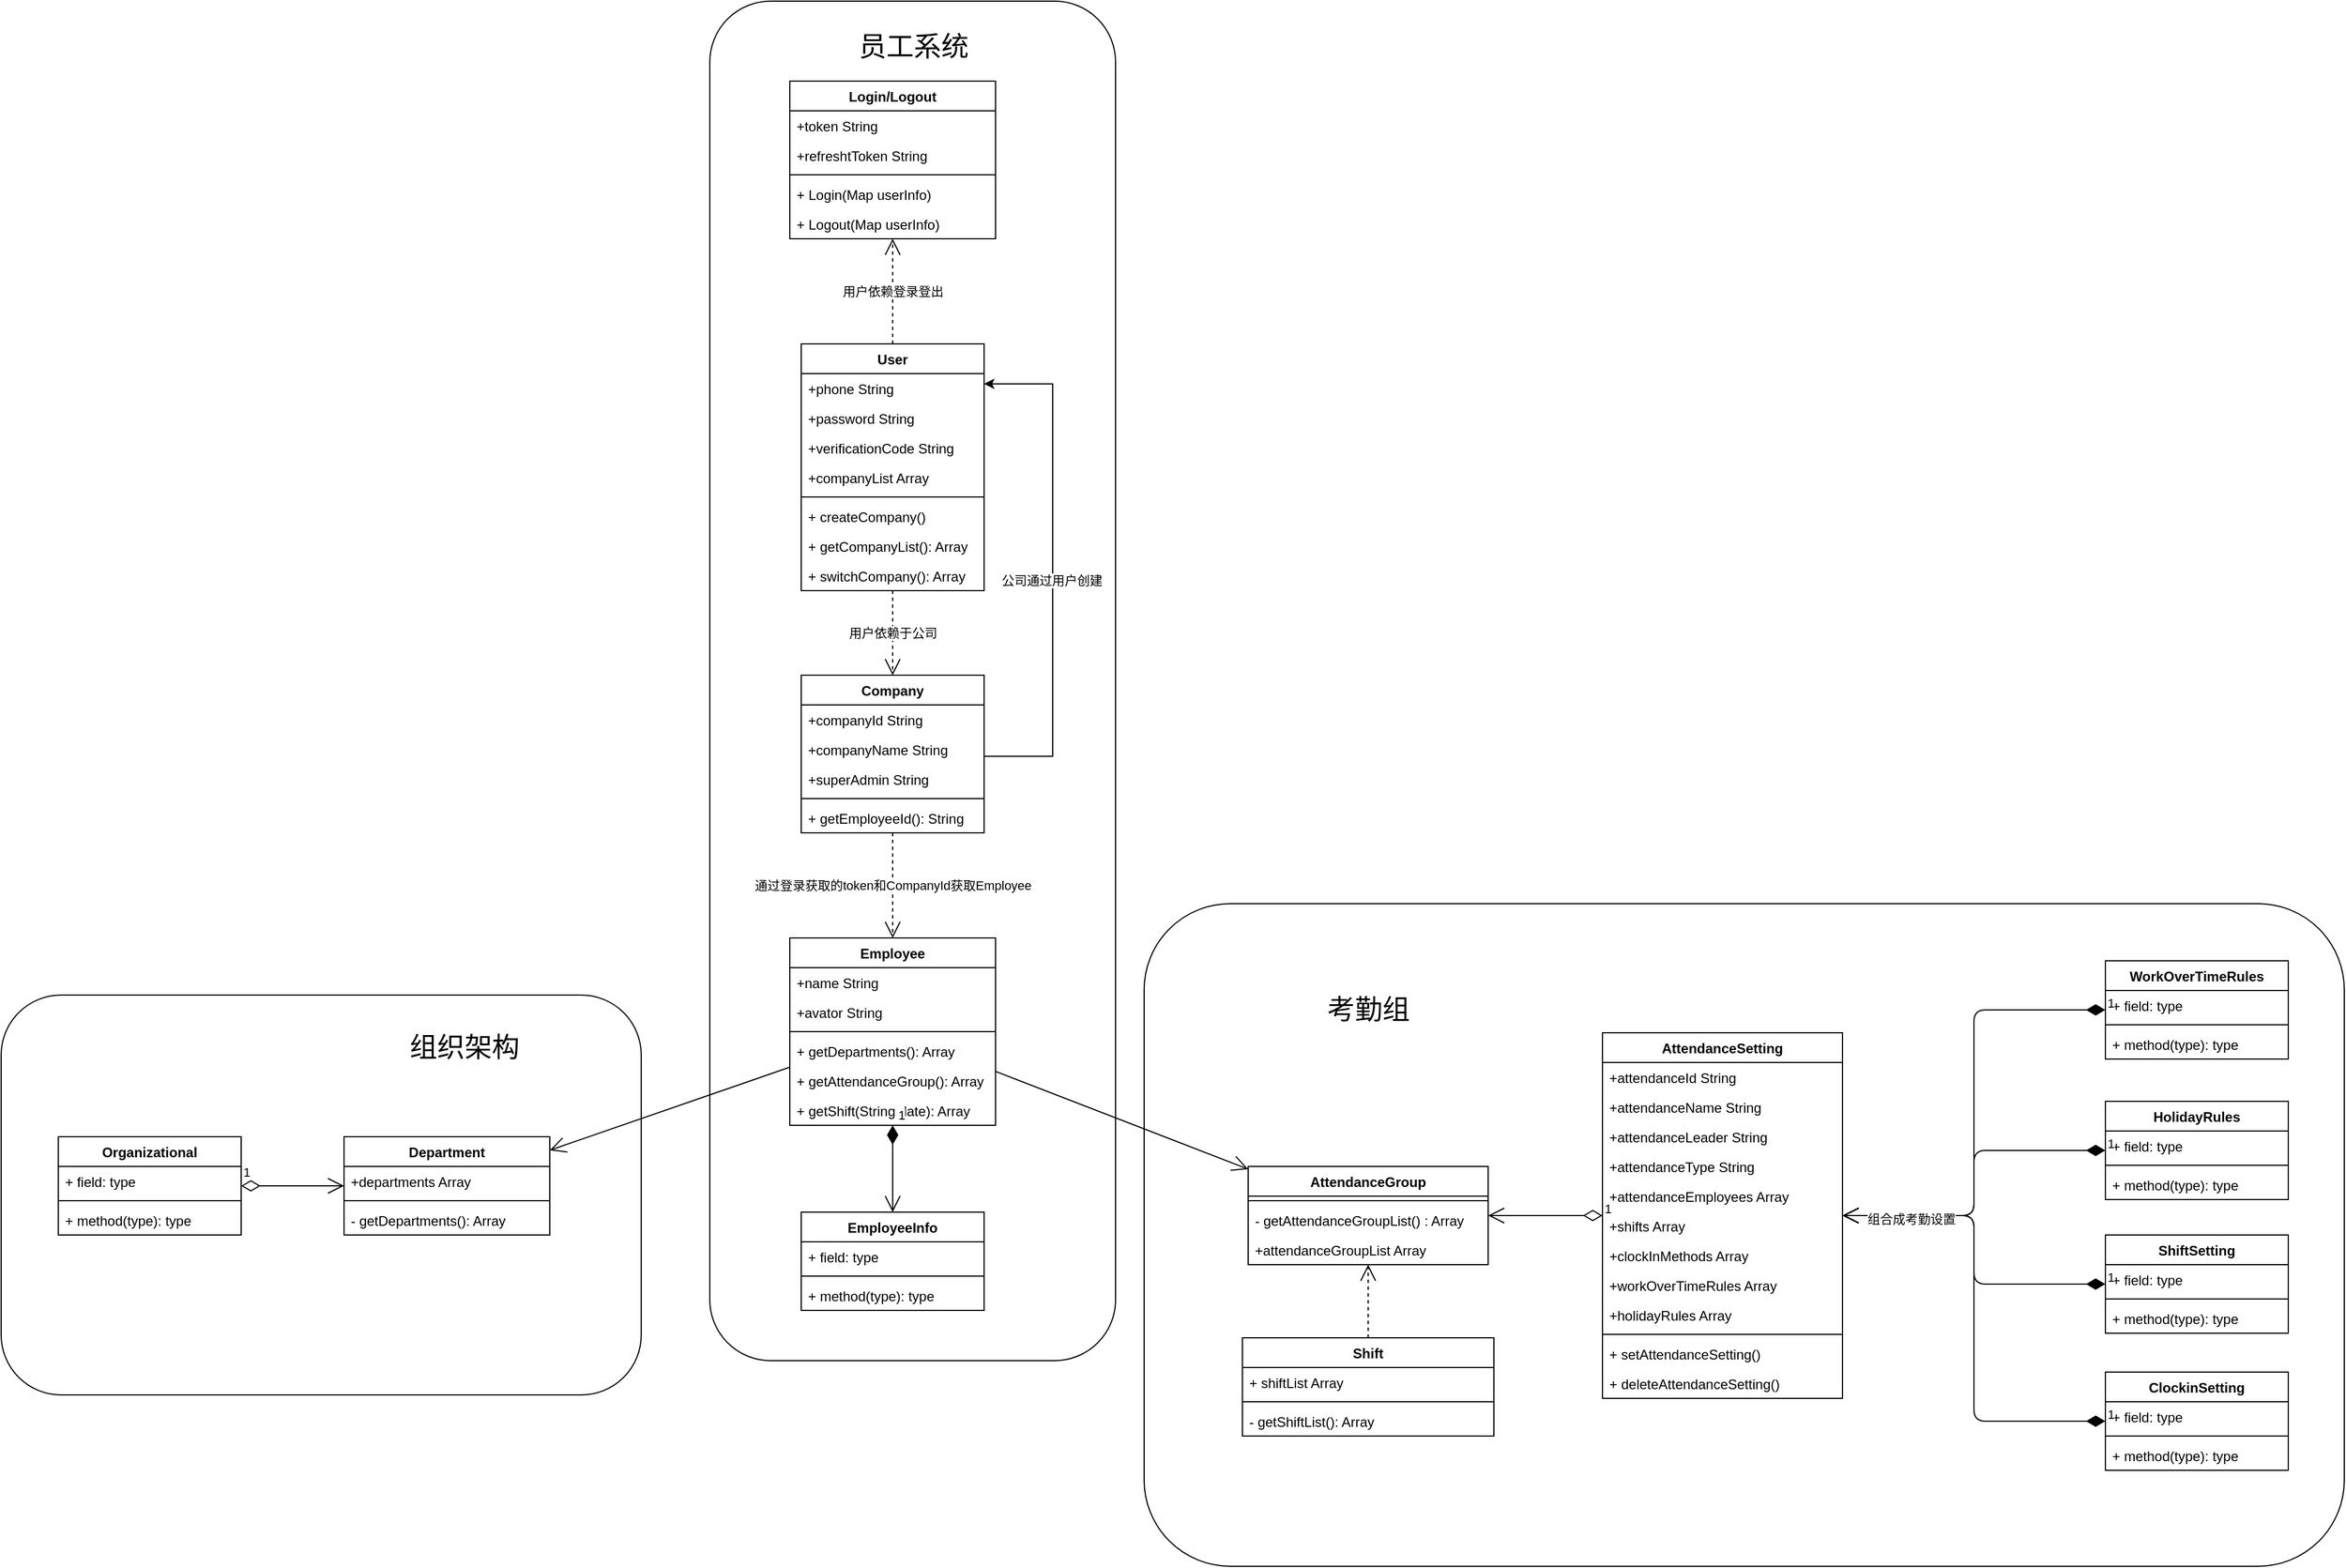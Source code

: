 <mxfile version="14.1.8" type="github">
  <diagram id="C5RBs43oDa-KdzZeNtuy" name="Page-1">
    <mxGraphModel dx="3231" dy="2169" grid="1" gridSize="10" guides="1" tooltips="1" connect="1" arrows="1" fold="1" page="1" pageScale="1" pageWidth="827" pageHeight="1169" math="0" shadow="0">
      <root>
        <mxCell id="WIyWlLk6GJQsqaUBKTNV-0" />
        <mxCell id="WIyWlLk6GJQsqaUBKTNV-1" parent="WIyWlLk6GJQsqaUBKTNV-0" />
        <mxCell id="EBC1OkmNMQeZMpwapAaB-115" value="" style="rounded=1;whiteSpace=wrap;html=1;" vertex="1" parent="WIyWlLk6GJQsqaUBKTNV-1">
          <mxGeometry x="-1130" y="830" width="560" height="350" as="geometry" />
        </mxCell>
        <mxCell id="EBC1OkmNMQeZMpwapAaB-113" value="" style="rounded=1;whiteSpace=wrap;html=1;arcSize=13;" vertex="1" parent="WIyWlLk6GJQsqaUBKTNV-1">
          <mxGeometry x="-130" y="750" width="1050" height="580" as="geometry" />
        </mxCell>
        <mxCell id="EBC1OkmNMQeZMpwapAaB-111" value="" style="rounded=1;whiteSpace=wrap;html=1;" vertex="1" parent="WIyWlLk6GJQsqaUBKTNV-1">
          <mxGeometry x="-510" y="-40" width="355" height="1190" as="geometry" />
        </mxCell>
        <mxCell id="1LQrtnT1c_7ssDxTaVGr-23" value="Employee" style="swimlane;fontStyle=1;align=center;verticalAlign=top;childLayout=stackLayout;horizontal=1;startSize=26;horizontalStack=0;resizeParent=1;resizeParentMax=0;resizeLast=0;collapsible=1;marginBottom=0;" parent="WIyWlLk6GJQsqaUBKTNV-1" vertex="1">
          <mxGeometry x="-440" y="780" width="180" height="164" as="geometry" />
        </mxCell>
        <mxCell id="1LQrtnT1c_7ssDxTaVGr-24" value="+name String&#xa;" style="text;strokeColor=none;fillColor=none;align=left;verticalAlign=top;spacingLeft=4;spacingRight=4;overflow=hidden;rotatable=0;points=[[0,0.5],[1,0.5]];portConstraint=eastwest;" parent="1LQrtnT1c_7ssDxTaVGr-23" vertex="1">
          <mxGeometry y="26" width="180" height="26" as="geometry" />
        </mxCell>
        <mxCell id="1LQrtnT1c_7ssDxTaVGr-31" value="+avator String&#xa;" style="text;strokeColor=none;fillColor=none;align=left;verticalAlign=top;spacingLeft=4;spacingRight=4;overflow=hidden;rotatable=0;points=[[0,0.5],[1,0.5]];portConstraint=eastwest;" parent="1LQrtnT1c_7ssDxTaVGr-23" vertex="1">
          <mxGeometry y="52" width="180" height="26" as="geometry" />
        </mxCell>
        <mxCell id="1LQrtnT1c_7ssDxTaVGr-25" value="" style="line;strokeWidth=1;fillColor=none;align=left;verticalAlign=middle;spacingTop=-1;spacingLeft=3;spacingRight=3;rotatable=0;labelPosition=right;points=[];portConstraint=eastwest;" parent="1LQrtnT1c_7ssDxTaVGr-23" vertex="1">
          <mxGeometry y="78" width="180" height="8" as="geometry" />
        </mxCell>
        <mxCell id="1LQrtnT1c_7ssDxTaVGr-26" value="+ getDepartments(): Array" style="text;strokeColor=none;fillColor=none;align=left;verticalAlign=top;spacingLeft=4;spacingRight=4;overflow=hidden;rotatable=0;points=[[0,0.5],[1,0.5]];portConstraint=eastwest;" parent="1LQrtnT1c_7ssDxTaVGr-23" vertex="1">
          <mxGeometry y="86" width="180" height="26" as="geometry" />
        </mxCell>
        <mxCell id="1LQrtnT1c_7ssDxTaVGr-37" value="+ getAttendanceGroup(): Array" style="text;strokeColor=none;fillColor=none;align=left;verticalAlign=top;spacingLeft=4;spacingRight=4;overflow=hidden;rotatable=0;points=[[0,0.5],[1,0.5]];portConstraint=eastwest;" parent="1LQrtnT1c_7ssDxTaVGr-23" vertex="1">
          <mxGeometry y="112" width="180" height="26" as="geometry" />
        </mxCell>
        <mxCell id="1LQrtnT1c_7ssDxTaVGr-36" value="+ getShift(String date): Array" style="text;strokeColor=none;fillColor=none;align=left;verticalAlign=top;spacingLeft=4;spacingRight=4;overflow=hidden;rotatable=0;points=[[0,0.5],[1,0.5]];portConstraint=eastwest;" parent="1LQrtnT1c_7ssDxTaVGr-23" vertex="1">
          <mxGeometry y="138" width="180" height="26" as="geometry" />
        </mxCell>
        <mxCell id="1LQrtnT1c_7ssDxTaVGr-39" value="Department" style="swimlane;fontStyle=1;align=center;verticalAlign=top;childLayout=stackLayout;horizontal=1;startSize=26;horizontalStack=0;resizeParent=1;resizeParentMax=0;resizeLast=0;collapsible=1;marginBottom=0;" parent="WIyWlLk6GJQsqaUBKTNV-1" vertex="1">
          <mxGeometry x="-830" y="954" width="180" height="86" as="geometry" />
        </mxCell>
        <mxCell id="1LQrtnT1c_7ssDxTaVGr-40" value="+departments Array" style="text;strokeColor=none;fillColor=none;align=left;verticalAlign=top;spacingLeft=4;spacingRight=4;overflow=hidden;rotatable=0;points=[[0,0.5],[1,0.5]];portConstraint=eastwest;" parent="1LQrtnT1c_7ssDxTaVGr-39" vertex="1">
          <mxGeometry y="26" width="180" height="26" as="geometry" />
        </mxCell>
        <mxCell id="1LQrtnT1c_7ssDxTaVGr-41" value="" style="line;strokeWidth=1;fillColor=none;align=left;verticalAlign=middle;spacingTop=-1;spacingLeft=3;spacingRight=3;rotatable=0;labelPosition=right;points=[];portConstraint=eastwest;" parent="1LQrtnT1c_7ssDxTaVGr-39" vertex="1">
          <mxGeometry y="52" width="180" height="8" as="geometry" />
        </mxCell>
        <mxCell id="1LQrtnT1c_7ssDxTaVGr-42" value="- getDepartments(): Array" style="text;strokeColor=none;fillColor=none;align=left;verticalAlign=top;spacingLeft=4;spacingRight=4;overflow=hidden;rotatable=0;points=[[0,0.5],[1,0.5]];portConstraint=eastwest;" parent="1LQrtnT1c_7ssDxTaVGr-39" vertex="1">
          <mxGeometry y="60" width="180" height="26" as="geometry" />
        </mxCell>
        <mxCell id="1LQrtnT1c_7ssDxTaVGr-57" value="" style="endArrow=open;endFill=1;endSize=12;html=1;" parent="WIyWlLk6GJQsqaUBKTNV-1" source="1LQrtnT1c_7ssDxTaVGr-23" target="1LQrtnT1c_7ssDxTaVGr-39" edge="1">
          <mxGeometry width="160" relative="1" as="geometry">
            <mxPoint x="-610" y="958" as="sourcePoint" />
            <mxPoint x="-450" y="958" as="targetPoint" />
          </mxGeometry>
        </mxCell>
        <mxCell id="1LQrtnT1c_7ssDxTaVGr-63" value="AttendanceGroup" style="swimlane;fontStyle=1;align=center;verticalAlign=top;childLayout=stackLayout;horizontal=1;startSize=26;horizontalStack=0;resizeParent=1;resizeParentMax=0;resizeLast=0;collapsible=1;marginBottom=0;" parent="WIyWlLk6GJQsqaUBKTNV-1" vertex="1">
          <mxGeometry x="-39" y="980" width="210" height="86" as="geometry" />
        </mxCell>
        <mxCell id="1LQrtnT1c_7ssDxTaVGr-65" value="" style="line;strokeWidth=1;fillColor=none;align=left;verticalAlign=middle;spacingTop=-1;spacingLeft=3;spacingRight=3;rotatable=0;labelPosition=right;points=[];portConstraint=eastwest;" parent="1LQrtnT1c_7ssDxTaVGr-63" vertex="1">
          <mxGeometry y="26" width="210" height="8" as="geometry" />
        </mxCell>
        <mxCell id="1LQrtnT1c_7ssDxTaVGr-66" value="- getAttendanceGroupList() : Array" style="text;strokeColor=none;fillColor=none;align=left;verticalAlign=top;spacingLeft=4;spacingRight=4;overflow=hidden;rotatable=0;points=[[0,0.5],[1,0.5]];portConstraint=eastwest;" parent="1LQrtnT1c_7ssDxTaVGr-63" vertex="1">
          <mxGeometry y="34" width="210" height="26" as="geometry" />
        </mxCell>
        <mxCell id="1LQrtnT1c_7ssDxTaVGr-69" value="+attendanceGroupList Array" style="text;strokeColor=none;fillColor=none;align=left;verticalAlign=top;spacingLeft=4;spacingRight=4;overflow=hidden;rotatable=0;points=[[0,0.5],[1,0.5]];portConstraint=eastwest;" parent="1LQrtnT1c_7ssDxTaVGr-63" vertex="1">
          <mxGeometry y="60" width="210" height="26" as="geometry" />
        </mxCell>
        <mxCell id="1LQrtnT1c_7ssDxTaVGr-67" value="" style="endArrow=open;endFill=1;endSize=12;html=1;" parent="WIyWlLk6GJQsqaUBKTNV-1" source="1LQrtnT1c_7ssDxTaVGr-23" target="1LQrtnT1c_7ssDxTaVGr-63" edge="1">
          <mxGeometry width="160" relative="1" as="geometry">
            <mxPoint x="-280" y="938" as="sourcePoint" />
            <mxPoint x="-120" y="938" as="targetPoint" />
          </mxGeometry>
        </mxCell>
        <mxCell id="1LQrtnT1c_7ssDxTaVGr-71" value="Shift" style="swimlane;fontStyle=1;align=center;verticalAlign=top;childLayout=stackLayout;horizontal=1;startSize=26;horizontalStack=0;resizeParent=1;resizeParentMax=0;resizeLast=0;collapsible=1;marginBottom=0;" parent="WIyWlLk6GJQsqaUBKTNV-1" vertex="1">
          <mxGeometry x="-44" y="1130" width="220" height="86" as="geometry" />
        </mxCell>
        <mxCell id="1LQrtnT1c_7ssDxTaVGr-72" value="+ shiftList Array" style="text;strokeColor=none;fillColor=none;align=left;verticalAlign=top;spacingLeft=4;spacingRight=4;overflow=hidden;rotatable=0;points=[[0,0.5],[1,0.5]];portConstraint=eastwest;" parent="1LQrtnT1c_7ssDxTaVGr-71" vertex="1">
          <mxGeometry y="26" width="220" height="26" as="geometry" />
        </mxCell>
        <mxCell id="1LQrtnT1c_7ssDxTaVGr-73" value="" style="line;strokeWidth=1;fillColor=none;align=left;verticalAlign=middle;spacingTop=-1;spacingLeft=3;spacingRight=3;rotatable=0;labelPosition=right;points=[];portConstraint=eastwest;" parent="1LQrtnT1c_7ssDxTaVGr-71" vertex="1">
          <mxGeometry y="52" width="220" height="8" as="geometry" />
        </mxCell>
        <mxCell id="1LQrtnT1c_7ssDxTaVGr-74" value="- getShiftList(): Array" style="text;strokeColor=none;fillColor=none;align=left;verticalAlign=top;spacingLeft=4;spacingRight=4;overflow=hidden;rotatable=0;points=[[0,0.5],[1,0.5]];portConstraint=eastwest;" parent="1LQrtnT1c_7ssDxTaVGr-71" vertex="1">
          <mxGeometry y="60" width="220" height="26" as="geometry" />
        </mxCell>
        <mxCell id="1LQrtnT1c_7ssDxTaVGr-75" value="" style="endArrow=open;endSize=12;dashed=1;html=1;" parent="WIyWlLk6GJQsqaUBKTNV-1" source="1LQrtnT1c_7ssDxTaVGr-71" target="1LQrtnT1c_7ssDxTaVGr-63" edge="1">
          <mxGeometry width="160" relative="1" as="geometry">
            <mxPoint x="-309" y="1168" as="sourcePoint" />
            <mxPoint x="-149" y="1168" as="targetPoint" />
          </mxGeometry>
        </mxCell>
        <mxCell id="EBC1OkmNMQeZMpwapAaB-0" value="Company" style="swimlane;fontStyle=1;align=center;verticalAlign=top;childLayout=stackLayout;horizontal=1;startSize=26;horizontalStack=0;resizeParent=1;resizeParentMax=0;resizeLast=0;collapsible=1;marginBottom=0;" vertex="1" parent="WIyWlLk6GJQsqaUBKTNV-1">
          <mxGeometry x="-430" y="550" width="160" height="138" as="geometry" />
        </mxCell>
        <mxCell id="EBC1OkmNMQeZMpwapAaB-6" value="+companyId String" style="text;strokeColor=none;fillColor=none;align=left;verticalAlign=top;spacingLeft=4;spacingRight=4;overflow=hidden;rotatable=0;points=[[0,0.5],[1,0.5]];portConstraint=eastwest;" vertex="1" parent="EBC1OkmNMQeZMpwapAaB-0">
          <mxGeometry y="26" width="160" height="26" as="geometry" />
        </mxCell>
        <mxCell id="EBC1OkmNMQeZMpwapAaB-1" value="+companyName String" style="text;strokeColor=none;fillColor=none;align=left;verticalAlign=top;spacingLeft=4;spacingRight=4;overflow=hidden;rotatable=0;points=[[0,0.5],[1,0.5]];portConstraint=eastwest;" vertex="1" parent="EBC1OkmNMQeZMpwapAaB-0">
          <mxGeometry y="52" width="160" height="26" as="geometry" />
        </mxCell>
        <mxCell id="EBC1OkmNMQeZMpwapAaB-4" value="+superAdmin String" style="text;strokeColor=none;fillColor=none;align=left;verticalAlign=top;spacingLeft=4;spacingRight=4;overflow=hidden;rotatable=0;points=[[0,0.5],[1,0.5]];portConstraint=eastwest;" vertex="1" parent="EBC1OkmNMQeZMpwapAaB-0">
          <mxGeometry y="78" width="160" height="26" as="geometry" />
        </mxCell>
        <mxCell id="EBC1OkmNMQeZMpwapAaB-2" value="" style="line;strokeWidth=1;fillColor=none;align=left;verticalAlign=middle;spacingTop=-1;spacingLeft=3;spacingRight=3;rotatable=0;labelPosition=right;points=[];portConstraint=eastwest;" vertex="1" parent="EBC1OkmNMQeZMpwapAaB-0">
          <mxGeometry y="104" width="160" height="8" as="geometry" />
        </mxCell>
        <mxCell id="EBC1OkmNMQeZMpwapAaB-7" value="+ getEmployeeId(): String" style="text;strokeColor=none;fillColor=none;align=left;verticalAlign=top;spacingLeft=4;spacingRight=4;overflow=hidden;rotatable=0;points=[[0,0.5],[1,0.5]];portConstraint=eastwest;" vertex="1" parent="EBC1OkmNMQeZMpwapAaB-0">
          <mxGeometry y="112" width="160" height="26" as="geometry" />
        </mxCell>
        <mxCell id="EBC1OkmNMQeZMpwapAaB-8" value="User" style="swimlane;fontStyle=1;align=center;verticalAlign=top;childLayout=stackLayout;horizontal=1;startSize=26;horizontalStack=0;resizeParent=1;resizeParentMax=0;resizeLast=0;collapsible=1;marginBottom=0;" vertex="1" parent="WIyWlLk6GJQsqaUBKTNV-1">
          <mxGeometry x="-430" y="260" width="160" height="216" as="geometry" />
        </mxCell>
        <mxCell id="EBC1OkmNMQeZMpwapAaB-15" value="+phone String&#xa;" style="text;strokeColor=none;fillColor=none;align=left;verticalAlign=top;spacingLeft=4;spacingRight=4;overflow=hidden;rotatable=0;points=[[0,0.5],[1,0.5]];portConstraint=eastwest;" vertex="1" parent="EBC1OkmNMQeZMpwapAaB-8">
          <mxGeometry y="26" width="160" height="26" as="geometry" />
        </mxCell>
        <mxCell id="EBC1OkmNMQeZMpwapAaB-44" value="+password String&#xa;" style="text;strokeColor=none;fillColor=none;align=left;verticalAlign=top;spacingLeft=4;spacingRight=4;overflow=hidden;rotatable=0;points=[[0,0.5],[1,0.5]];portConstraint=eastwest;" vertex="1" parent="EBC1OkmNMQeZMpwapAaB-8">
          <mxGeometry y="52" width="160" height="26" as="geometry" />
        </mxCell>
        <mxCell id="EBC1OkmNMQeZMpwapAaB-45" value="+verificationCode String&#xa;" style="text;strokeColor=none;fillColor=none;align=left;verticalAlign=top;spacingLeft=4;spacingRight=4;overflow=hidden;rotatable=0;points=[[0,0.5],[1,0.5]];portConstraint=eastwest;" vertex="1" parent="EBC1OkmNMQeZMpwapAaB-8">
          <mxGeometry y="78" width="160" height="26" as="geometry" />
        </mxCell>
        <mxCell id="EBC1OkmNMQeZMpwapAaB-5" value="+companyList Array" style="text;strokeColor=none;fillColor=none;align=left;verticalAlign=top;spacingLeft=4;spacingRight=4;overflow=hidden;rotatable=0;points=[[0,0.5],[1,0.5]];portConstraint=eastwest;" vertex="1" parent="EBC1OkmNMQeZMpwapAaB-8">
          <mxGeometry y="104" width="160" height="26" as="geometry" />
        </mxCell>
        <mxCell id="EBC1OkmNMQeZMpwapAaB-10" value="" style="line;strokeWidth=1;fillColor=none;align=left;verticalAlign=middle;spacingTop=-1;spacingLeft=3;spacingRight=3;rotatable=0;labelPosition=right;points=[];portConstraint=eastwest;" vertex="1" parent="EBC1OkmNMQeZMpwapAaB-8">
          <mxGeometry y="130" width="160" height="8" as="geometry" />
        </mxCell>
        <mxCell id="EBC1OkmNMQeZMpwapAaB-46" value="+ createCompany()" style="text;strokeColor=none;fillColor=none;align=left;verticalAlign=top;spacingLeft=4;spacingRight=4;overflow=hidden;rotatable=0;points=[[0,0.5],[1,0.5]];portConstraint=eastwest;" vertex="1" parent="EBC1OkmNMQeZMpwapAaB-8">
          <mxGeometry y="138" width="160" height="26" as="geometry" />
        </mxCell>
        <mxCell id="EBC1OkmNMQeZMpwapAaB-43" value="+ getCompanyList(): Array" style="text;strokeColor=none;fillColor=none;align=left;verticalAlign=top;spacingLeft=4;spacingRight=4;overflow=hidden;rotatable=0;points=[[0,0.5],[1,0.5]];portConstraint=eastwest;" vertex="1" parent="EBC1OkmNMQeZMpwapAaB-8">
          <mxGeometry y="164" width="160" height="26" as="geometry" />
        </mxCell>
        <mxCell id="EBC1OkmNMQeZMpwapAaB-42" value="+ switchCompany(): Array" style="text;strokeColor=none;fillColor=none;align=left;verticalAlign=top;spacingLeft=4;spacingRight=4;overflow=hidden;rotatable=0;points=[[0,0.5],[1,0.5]];portConstraint=eastwest;" vertex="1" parent="EBC1OkmNMQeZMpwapAaB-8">
          <mxGeometry y="190" width="160" height="26" as="geometry" />
        </mxCell>
        <mxCell id="EBC1OkmNMQeZMpwapAaB-16" value="Login/Logout" style="swimlane;fontStyle=1;align=center;verticalAlign=top;childLayout=stackLayout;horizontal=1;startSize=26;horizontalStack=0;resizeParent=1;resizeParentMax=0;resizeLast=0;collapsible=1;marginBottom=0;" vertex="1" parent="WIyWlLk6GJQsqaUBKTNV-1">
          <mxGeometry x="-440" y="30" width="180" height="138" as="geometry" />
        </mxCell>
        <mxCell id="EBC1OkmNMQeZMpwapAaB-47" value="+token String&#xa;" style="text;strokeColor=none;fillColor=none;align=left;verticalAlign=top;spacingLeft=4;spacingRight=4;overflow=hidden;rotatable=0;points=[[0,0.5],[1,0.5]];portConstraint=eastwest;" vertex="1" parent="EBC1OkmNMQeZMpwapAaB-16">
          <mxGeometry y="26" width="180" height="26" as="geometry" />
        </mxCell>
        <mxCell id="EBC1OkmNMQeZMpwapAaB-48" value="+refreshtToken String&#xa;" style="text;strokeColor=none;fillColor=none;align=left;verticalAlign=top;spacingLeft=4;spacingRight=4;overflow=hidden;rotatable=0;points=[[0,0.5],[1,0.5]];portConstraint=eastwest;" vertex="1" parent="EBC1OkmNMQeZMpwapAaB-16">
          <mxGeometry y="52" width="180" height="26" as="geometry" />
        </mxCell>
        <mxCell id="EBC1OkmNMQeZMpwapAaB-18" value="" style="line;strokeWidth=1;fillColor=none;align=left;verticalAlign=middle;spacingTop=-1;spacingLeft=3;spacingRight=3;rotatable=0;labelPosition=right;points=[];portConstraint=eastwest;" vertex="1" parent="EBC1OkmNMQeZMpwapAaB-16">
          <mxGeometry y="78" width="180" height="8" as="geometry" />
        </mxCell>
        <mxCell id="EBC1OkmNMQeZMpwapAaB-19" value="+ Login(Map userInfo)" style="text;strokeColor=none;fillColor=none;align=left;verticalAlign=top;spacingLeft=4;spacingRight=4;overflow=hidden;rotatable=0;points=[[0,0.5],[1,0.5]];portConstraint=eastwest;" vertex="1" parent="EBC1OkmNMQeZMpwapAaB-16">
          <mxGeometry y="86" width="180" height="26" as="geometry" />
        </mxCell>
        <mxCell id="EBC1OkmNMQeZMpwapAaB-20" value="+ Logout(Map userInfo)" style="text;strokeColor=none;fillColor=none;align=left;verticalAlign=top;spacingLeft=4;spacingRight=4;overflow=hidden;rotatable=0;points=[[0,0.5],[1,0.5]];portConstraint=eastwest;" vertex="1" parent="EBC1OkmNMQeZMpwapAaB-16">
          <mxGeometry y="112" width="180" height="26" as="geometry" />
        </mxCell>
        <mxCell id="EBC1OkmNMQeZMpwapAaB-28" value="用户依赖登录登出" style="endArrow=open;endSize=12;dashed=1;html=1;" edge="1" parent="WIyWlLk6GJQsqaUBKTNV-1" source="EBC1OkmNMQeZMpwapAaB-8" target="EBC1OkmNMQeZMpwapAaB-16">
          <mxGeometry width="160" relative="1" as="geometry">
            <mxPoint x="-390" y="280" as="sourcePoint" />
            <mxPoint x="-230" y="280" as="targetPoint" />
          </mxGeometry>
        </mxCell>
        <mxCell id="EBC1OkmNMQeZMpwapAaB-38" style="edgeStyle=orthogonalEdgeStyle;rounded=0;orthogonalLoop=1;jettySize=auto;html=1;exitX=1;exitY=0.5;exitDx=0;exitDy=0;entryX=1;entryY=0.5;entryDx=0;entryDy=0;" edge="1" parent="WIyWlLk6GJQsqaUBKTNV-1" source="EBC1OkmNMQeZMpwapAaB-1">
          <mxGeometry relative="1" as="geometry">
            <mxPoint x="-270" y="295" as="targetPoint" />
            <Array as="points">
              <mxPoint x="-210" y="621" />
              <mxPoint x="-210" y="295" />
            </Array>
          </mxGeometry>
        </mxCell>
        <mxCell id="EBC1OkmNMQeZMpwapAaB-39" value="公司通过用户创建" style="edgeLabel;html=1;align=center;verticalAlign=middle;resizable=0;points=[];" vertex="1" connectable="0" parent="EBC1OkmNMQeZMpwapAaB-38">
          <mxGeometry x="-0.026" y="1" relative="1" as="geometry">
            <mxPoint as="offset" />
          </mxGeometry>
        </mxCell>
        <mxCell id="EBC1OkmNMQeZMpwapAaB-40" value="用户依赖于公司" style="endArrow=open;endSize=12;dashed=1;html=1;" edge="1" parent="WIyWlLk6GJQsqaUBKTNV-1" source="EBC1OkmNMQeZMpwapAaB-8" target="EBC1OkmNMQeZMpwapAaB-0">
          <mxGeometry width="160" relative="1" as="geometry">
            <mxPoint x="-370" y="460" as="sourcePoint" />
            <mxPoint x="-210" y="460" as="targetPoint" />
          </mxGeometry>
        </mxCell>
        <mxCell id="EBC1OkmNMQeZMpwapAaB-51" value="通过登录获取的token和CompanyId获取Employee" style="endArrow=open;endSize=12;dashed=1;html=1;" edge="1" parent="WIyWlLk6GJQsqaUBKTNV-1" source="EBC1OkmNMQeZMpwapAaB-0" target="1LQrtnT1c_7ssDxTaVGr-23">
          <mxGeometry width="160" relative="1" as="geometry">
            <mxPoint x="-350" y="720" as="sourcePoint" />
            <mxPoint x="-190" y="720" as="targetPoint" />
          </mxGeometry>
        </mxCell>
        <mxCell id="EBC1OkmNMQeZMpwapAaB-53" value="AttendanceSetting" style="swimlane;fontStyle=1;align=center;verticalAlign=top;childLayout=stackLayout;horizontal=1;startSize=26;horizontalStack=0;resizeParent=1;resizeParentMax=0;resizeLast=0;collapsible=1;marginBottom=0;" vertex="1" parent="WIyWlLk6GJQsqaUBKTNV-1">
          <mxGeometry x="271" y="863" width="210" height="320" as="geometry" />
        </mxCell>
        <mxCell id="EBC1OkmNMQeZMpwapAaB-61" value="+attendanceId String" style="text;strokeColor=none;fillColor=none;align=left;verticalAlign=top;spacingLeft=4;spacingRight=4;overflow=hidden;rotatable=0;points=[[0,0.5],[1,0.5]];portConstraint=eastwest;" vertex="1" parent="EBC1OkmNMQeZMpwapAaB-53">
          <mxGeometry y="26" width="210" height="26" as="geometry" />
        </mxCell>
        <mxCell id="EBC1OkmNMQeZMpwapAaB-60" value="+attendanceName String" style="text;strokeColor=none;fillColor=none;align=left;verticalAlign=top;spacingLeft=4;spacingRight=4;overflow=hidden;rotatable=0;points=[[0,0.5],[1,0.5]];portConstraint=eastwest;" vertex="1" parent="EBC1OkmNMQeZMpwapAaB-53">
          <mxGeometry y="52" width="210" height="26" as="geometry" />
        </mxCell>
        <mxCell id="EBC1OkmNMQeZMpwapAaB-59" value="+attendanceLeader String" style="text;strokeColor=none;fillColor=none;align=left;verticalAlign=top;spacingLeft=4;spacingRight=4;overflow=hidden;rotatable=0;points=[[0,0.5],[1,0.5]];portConstraint=eastwest;" vertex="1" parent="EBC1OkmNMQeZMpwapAaB-53">
          <mxGeometry y="78" width="210" height="26" as="geometry" />
        </mxCell>
        <mxCell id="EBC1OkmNMQeZMpwapAaB-54" value="+attendanceType String" style="text;strokeColor=none;fillColor=none;align=left;verticalAlign=top;spacingLeft=4;spacingRight=4;overflow=hidden;rotatable=0;points=[[0,0.5],[1,0.5]];portConstraint=eastwest;" vertex="1" parent="EBC1OkmNMQeZMpwapAaB-53">
          <mxGeometry y="104" width="210" height="26" as="geometry" />
        </mxCell>
        <mxCell id="EBC1OkmNMQeZMpwapAaB-62" value="+attendanceEmployees Array" style="text;strokeColor=none;fillColor=none;align=left;verticalAlign=top;spacingLeft=4;spacingRight=4;overflow=hidden;rotatable=0;points=[[0,0.5],[1,0.5]];portConstraint=eastwest;" vertex="1" parent="EBC1OkmNMQeZMpwapAaB-53">
          <mxGeometry y="130" width="210" height="26" as="geometry" />
        </mxCell>
        <mxCell id="EBC1OkmNMQeZMpwapAaB-63" value="+shifts Array" style="text;strokeColor=none;fillColor=none;align=left;verticalAlign=top;spacingLeft=4;spacingRight=4;overflow=hidden;rotatable=0;points=[[0,0.5],[1,0.5]];portConstraint=eastwest;" vertex="1" parent="EBC1OkmNMQeZMpwapAaB-53">
          <mxGeometry y="156" width="210" height="26" as="geometry" />
        </mxCell>
        <mxCell id="EBC1OkmNMQeZMpwapAaB-64" value="+clockInMethods Array" style="text;strokeColor=none;fillColor=none;align=left;verticalAlign=top;spacingLeft=4;spacingRight=4;overflow=hidden;rotatable=0;points=[[0,0.5],[1,0.5]];portConstraint=eastwest;" vertex="1" parent="EBC1OkmNMQeZMpwapAaB-53">
          <mxGeometry y="182" width="210" height="26" as="geometry" />
        </mxCell>
        <mxCell id="EBC1OkmNMQeZMpwapAaB-66" value="+workOverTimeRules Array" style="text;strokeColor=none;fillColor=none;align=left;verticalAlign=top;spacingLeft=4;spacingRight=4;overflow=hidden;rotatable=0;points=[[0,0.5],[1,0.5]];portConstraint=eastwest;" vertex="1" parent="EBC1OkmNMQeZMpwapAaB-53">
          <mxGeometry y="208" width="210" height="26" as="geometry" />
        </mxCell>
        <mxCell id="EBC1OkmNMQeZMpwapAaB-65" value="+holidayRules Array" style="text;strokeColor=none;fillColor=none;align=left;verticalAlign=top;spacingLeft=4;spacingRight=4;overflow=hidden;rotatable=0;points=[[0,0.5],[1,0.5]];portConstraint=eastwest;" vertex="1" parent="EBC1OkmNMQeZMpwapAaB-53">
          <mxGeometry y="234" width="210" height="26" as="geometry" />
        </mxCell>
        <mxCell id="EBC1OkmNMQeZMpwapAaB-55" value="" style="line;strokeWidth=1;fillColor=none;align=left;verticalAlign=middle;spacingTop=-1;spacingLeft=3;spacingRight=3;rotatable=0;labelPosition=right;points=[];portConstraint=eastwest;" vertex="1" parent="EBC1OkmNMQeZMpwapAaB-53">
          <mxGeometry y="260" width="210" height="8" as="geometry" />
        </mxCell>
        <mxCell id="EBC1OkmNMQeZMpwapAaB-56" value="+ setAttendanceSetting()" style="text;strokeColor=none;fillColor=none;align=left;verticalAlign=top;spacingLeft=4;spacingRight=4;overflow=hidden;rotatable=0;points=[[0,0.5],[1,0.5]];portConstraint=eastwest;" vertex="1" parent="EBC1OkmNMQeZMpwapAaB-53">
          <mxGeometry y="268" width="210" height="26" as="geometry" />
        </mxCell>
        <mxCell id="EBC1OkmNMQeZMpwapAaB-67" value="+ deleteAttendanceSetting()" style="text;strokeColor=none;fillColor=none;align=left;verticalAlign=top;spacingLeft=4;spacingRight=4;overflow=hidden;rotatable=0;points=[[0,0.5],[1,0.5]];portConstraint=eastwest;" vertex="1" parent="EBC1OkmNMQeZMpwapAaB-53">
          <mxGeometry y="294" width="210" height="26" as="geometry" />
        </mxCell>
        <mxCell id="EBC1OkmNMQeZMpwapAaB-57" value="1" style="endArrow=open;html=1;endSize=12;startArrow=diamondThin;startSize=14;startFill=0;edgeStyle=orthogonalEdgeStyle;align=left;verticalAlign=bottom;" edge="1" parent="WIyWlLk6GJQsqaUBKTNV-1" source="EBC1OkmNMQeZMpwapAaB-53" target="1LQrtnT1c_7ssDxTaVGr-63">
          <mxGeometry x="-1" y="3" relative="1" as="geometry">
            <mxPoint x="161" y="881.58" as="sourcePoint" />
            <mxPoint x="321" y="881.58" as="targetPoint" />
          </mxGeometry>
        </mxCell>
        <mxCell id="EBC1OkmNMQeZMpwapAaB-68" value="ShiftSetting" style="swimlane;fontStyle=1;align=center;verticalAlign=top;childLayout=stackLayout;horizontal=1;startSize=26;horizontalStack=0;resizeParent=1;resizeParentMax=0;resizeLast=0;collapsible=1;marginBottom=0;" vertex="1" parent="WIyWlLk6GJQsqaUBKTNV-1">
          <mxGeometry x="711" y="1040" width="160" height="86" as="geometry" />
        </mxCell>
        <mxCell id="EBC1OkmNMQeZMpwapAaB-69" value="+ field: type" style="text;strokeColor=none;fillColor=none;align=left;verticalAlign=top;spacingLeft=4;spacingRight=4;overflow=hidden;rotatable=0;points=[[0,0.5],[1,0.5]];portConstraint=eastwest;" vertex="1" parent="EBC1OkmNMQeZMpwapAaB-68">
          <mxGeometry y="26" width="160" height="26" as="geometry" />
        </mxCell>
        <mxCell id="EBC1OkmNMQeZMpwapAaB-70" value="" style="line;strokeWidth=1;fillColor=none;align=left;verticalAlign=middle;spacingTop=-1;spacingLeft=3;spacingRight=3;rotatable=0;labelPosition=right;points=[];portConstraint=eastwest;" vertex="1" parent="EBC1OkmNMQeZMpwapAaB-68">
          <mxGeometry y="52" width="160" height="8" as="geometry" />
        </mxCell>
        <mxCell id="EBC1OkmNMQeZMpwapAaB-71" value="+ method(type): type" style="text;strokeColor=none;fillColor=none;align=left;verticalAlign=top;spacingLeft=4;spacingRight=4;overflow=hidden;rotatable=0;points=[[0,0.5],[1,0.5]];portConstraint=eastwest;" vertex="1" parent="EBC1OkmNMQeZMpwapAaB-68">
          <mxGeometry y="60" width="160" height="26" as="geometry" />
        </mxCell>
        <mxCell id="EBC1OkmNMQeZMpwapAaB-78" value="HolidayRules" style="swimlane;fontStyle=1;align=center;verticalAlign=top;childLayout=stackLayout;horizontal=1;startSize=26;horizontalStack=0;resizeParent=1;resizeParentMax=0;resizeLast=0;collapsible=1;marginBottom=0;" vertex="1" parent="WIyWlLk6GJQsqaUBKTNV-1">
          <mxGeometry x="711" y="923" width="160" height="86" as="geometry" />
        </mxCell>
        <mxCell id="EBC1OkmNMQeZMpwapAaB-79" value="+ field: type" style="text;strokeColor=none;fillColor=none;align=left;verticalAlign=top;spacingLeft=4;spacingRight=4;overflow=hidden;rotatable=0;points=[[0,0.5],[1,0.5]];portConstraint=eastwest;" vertex="1" parent="EBC1OkmNMQeZMpwapAaB-78">
          <mxGeometry y="26" width="160" height="26" as="geometry" />
        </mxCell>
        <mxCell id="EBC1OkmNMQeZMpwapAaB-80" value="" style="line;strokeWidth=1;fillColor=none;align=left;verticalAlign=middle;spacingTop=-1;spacingLeft=3;spacingRight=3;rotatable=0;labelPosition=right;points=[];portConstraint=eastwest;" vertex="1" parent="EBC1OkmNMQeZMpwapAaB-78">
          <mxGeometry y="52" width="160" height="8" as="geometry" />
        </mxCell>
        <mxCell id="EBC1OkmNMQeZMpwapAaB-81" value="+ method(type): type" style="text;strokeColor=none;fillColor=none;align=left;verticalAlign=top;spacingLeft=4;spacingRight=4;overflow=hidden;rotatable=0;points=[[0,0.5],[1,0.5]];portConstraint=eastwest;" vertex="1" parent="EBC1OkmNMQeZMpwapAaB-78">
          <mxGeometry y="60" width="160" height="26" as="geometry" />
        </mxCell>
        <mxCell id="EBC1OkmNMQeZMpwapAaB-82" value="ClockinSetting" style="swimlane;fontStyle=1;align=center;verticalAlign=top;childLayout=stackLayout;horizontal=1;startSize=26;horizontalStack=0;resizeParent=1;resizeParentMax=0;resizeLast=0;collapsible=1;marginBottom=0;" vertex="1" parent="WIyWlLk6GJQsqaUBKTNV-1">
          <mxGeometry x="711" y="1160" width="160" height="86" as="geometry" />
        </mxCell>
        <mxCell id="EBC1OkmNMQeZMpwapAaB-83" value="+ field: type" style="text;strokeColor=none;fillColor=none;align=left;verticalAlign=top;spacingLeft=4;spacingRight=4;overflow=hidden;rotatable=0;points=[[0,0.5],[1,0.5]];portConstraint=eastwest;" vertex="1" parent="EBC1OkmNMQeZMpwapAaB-82">
          <mxGeometry y="26" width="160" height="26" as="geometry" />
        </mxCell>
        <mxCell id="EBC1OkmNMQeZMpwapAaB-84" value="" style="line;strokeWidth=1;fillColor=none;align=left;verticalAlign=middle;spacingTop=-1;spacingLeft=3;spacingRight=3;rotatable=0;labelPosition=right;points=[];portConstraint=eastwest;" vertex="1" parent="EBC1OkmNMQeZMpwapAaB-82">
          <mxGeometry y="52" width="160" height="8" as="geometry" />
        </mxCell>
        <mxCell id="EBC1OkmNMQeZMpwapAaB-85" value="+ method(type): type" style="text;strokeColor=none;fillColor=none;align=left;verticalAlign=top;spacingLeft=4;spacingRight=4;overflow=hidden;rotatable=0;points=[[0,0.5],[1,0.5]];portConstraint=eastwest;" vertex="1" parent="EBC1OkmNMQeZMpwapAaB-82">
          <mxGeometry y="60" width="160" height="26" as="geometry" />
        </mxCell>
        <mxCell id="EBC1OkmNMQeZMpwapAaB-89" value="WorkOverTimeRules" style="swimlane;fontStyle=1;align=center;verticalAlign=top;childLayout=stackLayout;horizontal=1;startSize=26;horizontalStack=0;resizeParent=1;resizeParentMax=0;resizeLast=0;collapsible=1;marginBottom=0;" vertex="1" parent="WIyWlLk6GJQsqaUBKTNV-1">
          <mxGeometry x="711" y="800" width="160" height="86" as="geometry" />
        </mxCell>
        <mxCell id="EBC1OkmNMQeZMpwapAaB-90" value="+ field: type" style="text;strokeColor=none;fillColor=none;align=left;verticalAlign=top;spacingLeft=4;spacingRight=4;overflow=hidden;rotatable=0;points=[[0,0.5],[1,0.5]];portConstraint=eastwest;" vertex="1" parent="EBC1OkmNMQeZMpwapAaB-89">
          <mxGeometry y="26" width="160" height="26" as="geometry" />
        </mxCell>
        <mxCell id="EBC1OkmNMQeZMpwapAaB-91" value="" style="line;strokeWidth=1;fillColor=none;align=left;verticalAlign=middle;spacingTop=-1;spacingLeft=3;spacingRight=3;rotatable=0;labelPosition=right;points=[];portConstraint=eastwest;" vertex="1" parent="EBC1OkmNMQeZMpwapAaB-89">
          <mxGeometry y="52" width="160" height="8" as="geometry" />
        </mxCell>
        <mxCell id="EBC1OkmNMQeZMpwapAaB-92" value="+ method(type): type" style="text;strokeColor=none;fillColor=none;align=left;verticalAlign=top;spacingLeft=4;spacingRight=4;overflow=hidden;rotatable=0;points=[[0,0.5],[1,0.5]];portConstraint=eastwest;" vertex="1" parent="EBC1OkmNMQeZMpwapAaB-89">
          <mxGeometry y="60" width="160" height="26" as="geometry" />
        </mxCell>
        <mxCell id="EBC1OkmNMQeZMpwapAaB-93" value="1" style="endArrow=open;html=1;endSize=12;startArrow=diamondThin;startSize=14;startFill=1;edgeStyle=orthogonalEdgeStyle;align=left;verticalAlign=bottom;" edge="1" parent="WIyWlLk6GJQsqaUBKTNV-1" source="EBC1OkmNMQeZMpwapAaB-89" target="EBC1OkmNMQeZMpwapAaB-53">
          <mxGeometry x="-1" y="3" relative="1" as="geometry">
            <mxPoint x="411" y="730" as="sourcePoint" />
            <mxPoint x="571" y="730" as="targetPoint" />
          </mxGeometry>
        </mxCell>
        <mxCell id="EBC1OkmNMQeZMpwapAaB-95" value="1" style="endArrow=open;html=1;endSize=12;startArrow=diamondThin;startSize=14;startFill=1;edgeStyle=orthogonalEdgeStyle;align=left;verticalAlign=bottom;" edge="1" parent="WIyWlLk6GJQsqaUBKTNV-1" source="EBC1OkmNMQeZMpwapAaB-78" target="EBC1OkmNMQeZMpwapAaB-53">
          <mxGeometry x="-1" y="3" relative="1" as="geometry">
            <mxPoint x="531" y="990" as="sourcePoint" />
            <mxPoint x="691" y="990" as="targetPoint" />
          </mxGeometry>
        </mxCell>
        <mxCell id="EBC1OkmNMQeZMpwapAaB-96" value="1" style="endArrow=open;html=1;endSize=12;startArrow=diamondThin;startSize=14;startFill=1;edgeStyle=orthogonalEdgeStyle;align=left;verticalAlign=bottom;" edge="1" parent="WIyWlLk6GJQsqaUBKTNV-1" source="EBC1OkmNMQeZMpwapAaB-68" target="EBC1OkmNMQeZMpwapAaB-53">
          <mxGeometry x="-1" y="3" relative="1" as="geometry">
            <mxPoint x="491" y="1090" as="sourcePoint" />
            <mxPoint x="651" y="1090" as="targetPoint" />
          </mxGeometry>
        </mxCell>
        <mxCell id="EBC1OkmNMQeZMpwapAaB-97" value="1" style="endArrow=open;html=1;endSize=12;startArrow=diamondThin;startSize=14;startFill=1;edgeStyle=orthogonalEdgeStyle;align=left;verticalAlign=bottom;" edge="1" parent="WIyWlLk6GJQsqaUBKTNV-1" source="EBC1OkmNMQeZMpwapAaB-82" target="EBC1OkmNMQeZMpwapAaB-53">
          <mxGeometry x="-1" y="3" relative="1" as="geometry">
            <mxPoint x="491" y="1090" as="sourcePoint" />
            <mxPoint x="591" y="890" as="targetPoint" />
          </mxGeometry>
        </mxCell>
        <mxCell id="EBC1OkmNMQeZMpwapAaB-99" value="组合成考勤设置" style="edgeLabel;html=1;align=center;verticalAlign=middle;resizable=0;points=[];" vertex="1" connectable="0" parent="EBC1OkmNMQeZMpwapAaB-97">
          <mxGeometry x="0.797" y="4" relative="1" as="geometry">
            <mxPoint x="18.47" y="-1.06" as="offset" />
          </mxGeometry>
        </mxCell>
        <mxCell id="EBC1OkmNMQeZMpwapAaB-100" value="Organizational" style="swimlane;fontStyle=1;align=center;verticalAlign=top;childLayout=stackLayout;horizontal=1;startSize=26;horizontalStack=0;resizeParent=1;resizeParentMax=0;resizeLast=0;collapsible=1;marginBottom=0;" vertex="1" parent="WIyWlLk6GJQsqaUBKTNV-1">
          <mxGeometry x="-1080" y="954" width="160" height="86" as="geometry" />
        </mxCell>
        <mxCell id="EBC1OkmNMQeZMpwapAaB-101" value="+ field: type" style="text;strokeColor=none;fillColor=none;align=left;verticalAlign=top;spacingLeft=4;spacingRight=4;overflow=hidden;rotatable=0;points=[[0,0.5],[1,0.5]];portConstraint=eastwest;" vertex="1" parent="EBC1OkmNMQeZMpwapAaB-100">
          <mxGeometry y="26" width="160" height="26" as="geometry" />
        </mxCell>
        <mxCell id="EBC1OkmNMQeZMpwapAaB-102" value="" style="line;strokeWidth=1;fillColor=none;align=left;verticalAlign=middle;spacingTop=-1;spacingLeft=3;spacingRight=3;rotatable=0;labelPosition=right;points=[];portConstraint=eastwest;" vertex="1" parent="EBC1OkmNMQeZMpwapAaB-100">
          <mxGeometry y="52" width="160" height="8" as="geometry" />
        </mxCell>
        <mxCell id="EBC1OkmNMQeZMpwapAaB-103" value="+ method(type): type" style="text;strokeColor=none;fillColor=none;align=left;verticalAlign=top;spacingLeft=4;spacingRight=4;overflow=hidden;rotatable=0;points=[[0,0.5],[1,0.5]];portConstraint=eastwest;" vertex="1" parent="EBC1OkmNMQeZMpwapAaB-100">
          <mxGeometry y="60" width="160" height="26" as="geometry" />
        </mxCell>
        <mxCell id="EBC1OkmNMQeZMpwapAaB-104" value="1" style="endArrow=open;html=1;endSize=12;startArrow=diamondThin;startSize=14;startFill=0;edgeStyle=orthogonalEdgeStyle;align=left;verticalAlign=bottom;" edge="1" parent="WIyWlLk6GJQsqaUBKTNV-1" source="EBC1OkmNMQeZMpwapAaB-100" target="1LQrtnT1c_7ssDxTaVGr-39">
          <mxGeometry x="-1" y="3" relative="1" as="geometry">
            <mxPoint x="-860" y="1024" as="sourcePoint" />
            <mxPoint x="-700" y="1024" as="targetPoint" />
          </mxGeometry>
        </mxCell>
        <mxCell id="EBC1OkmNMQeZMpwapAaB-105" value="EmployeeInfo" style="swimlane;fontStyle=1;align=center;verticalAlign=top;childLayout=stackLayout;horizontal=1;startSize=26;horizontalStack=0;resizeParent=1;resizeParentMax=0;resizeLast=0;collapsible=1;marginBottom=0;" vertex="1" parent="WIyWlLk6GJQsqaUBKTNV-1">
          <mxGeometry x="-430" y="1020" width="160" height="86" as="geometry" />
        </mxCell>
        <mxCell id="EBC1OkmNMQeZMpwapAaB-106" value="+ field: type" style="text;strokeColor=none;fillColor=none;align=left;verticalAlign=top;spacingLeft=4;spacingRight=4;overflow=hidden;rotatable=0;points=[[0,0.5],[1,0.5]];portConstraint=eastwest;" vertex="1" parent="EBC1OkmNMQeZMpwapAaB-105">
          <mxGeometry y="26" width="160" height="26" as="geometry" />
        </mxCell>
        <mxCell id="EBC1OkmNMQeZMpwapAaB-107" value="" style="line;strokeWidth=1;fillColor=none;align=left;verticalAlign=middle;spacingTop=-1;spacingLeft=3;spacingRight=3;rotatable=0;labelPosition=right;points=[];portConstraint=eastwest;" vertex="1" parent="EBC1OkmNMQeZMpwapAaB-105">
          <mxGeometry y="52" width="160" height="8" as="geometry" />
        </mxCell>
        <mxCell id="EBC1OkmNMQeZMpwapAaB-108" value="+ method(type): type" style="text;strokeColor=none;fillColor=none;align=left;verticalAlign=top;spacingLeft=4;spacingRight=4;overflow=hidden;rotatable=0;points=[[0,0.5],[1,0.5]];portConstraint=eastwest;" vertex="1" parent="EBC1OkmNMQeZMpwapAaB-105">
          <mxGeometry y="60" width="160" height="26" as="geometry" />
        </mxCell>
        <mxCell id="EBC1OkmNMQeZMpwapAaB-109" value="1" style="endArrow=open;html=1;endSize=12;startArrow=diamondThin;startSize=14;startFill=1;edgeStyle=orthogonalEdgeStyle;align=left;verticalAlign=bottom;" edge="1" parent="WIyWlLk6GJQsqaUBKTNV-1" source="1LQrtnT1c_7ssDxTaVGr-23" target="EBC1OkmNMQeZMpwapAaB-105">
          <mxGeometry x="-1" y="3" relative="1" as="geometry">
            <mxPoint x="-180" y="980" as="sourcePoint" />
            <mxPoint x="-20" y="980" as="targetPoint" />
          </mxGeometry>
        </mxCell>
        <mxCell id="EBC1OkmNMQeZMpwapAaB-112" value="&lt;font style=&quot;font-size: 24px&quot;&gt;员工系统&lt;/font&gt;" style="text;html=1;align=center;verticalAlign=middle;resizable=0;points=[];autosize=1;" vertex="1" parent="WIyWlLk6GJQsqaUBKTNV-1">
          <mxGeometry x="-387.5" y="-10" width="110" height="20" as="geometry" />
        </mxCell>
        <mxCell id="EBC1OkmNMQeZMpwapAaB-114" value="&lt;font style=&quot;font-size: 24px&quot;&gt;考勤组&lt;/font&gt;" style="text;html=1;align=center;verticalAlign=middle;resizable=0;points=[];autosize=1;" vertex="1" parent="WIyWlLk6GJQsqaUBKTNV-1">
          <mxGeometry x="21" y="833" width="90" height="20" as="geometry" />
        </mxCell>
        <mxCell id="EBC1OkmNMQeZMpwapAaB-116" value="&lt;font style=&quot;font-size: 24px&quot;&gt;组织架构&lt;/font&gt;" style="text;html=1;align=center;verticalAlign=middle;resizable=0;points=[];autosize=1;" vertex="1" parent="WIyWlLk6GJQsqaUBKTNV-1">
          <mxGeometry x="-780" y="866" width="110" height="20" as="geometry" />
        </mxCell>
      </root>
    </mxGraphModel>
  </diagram>
</mxfile>
